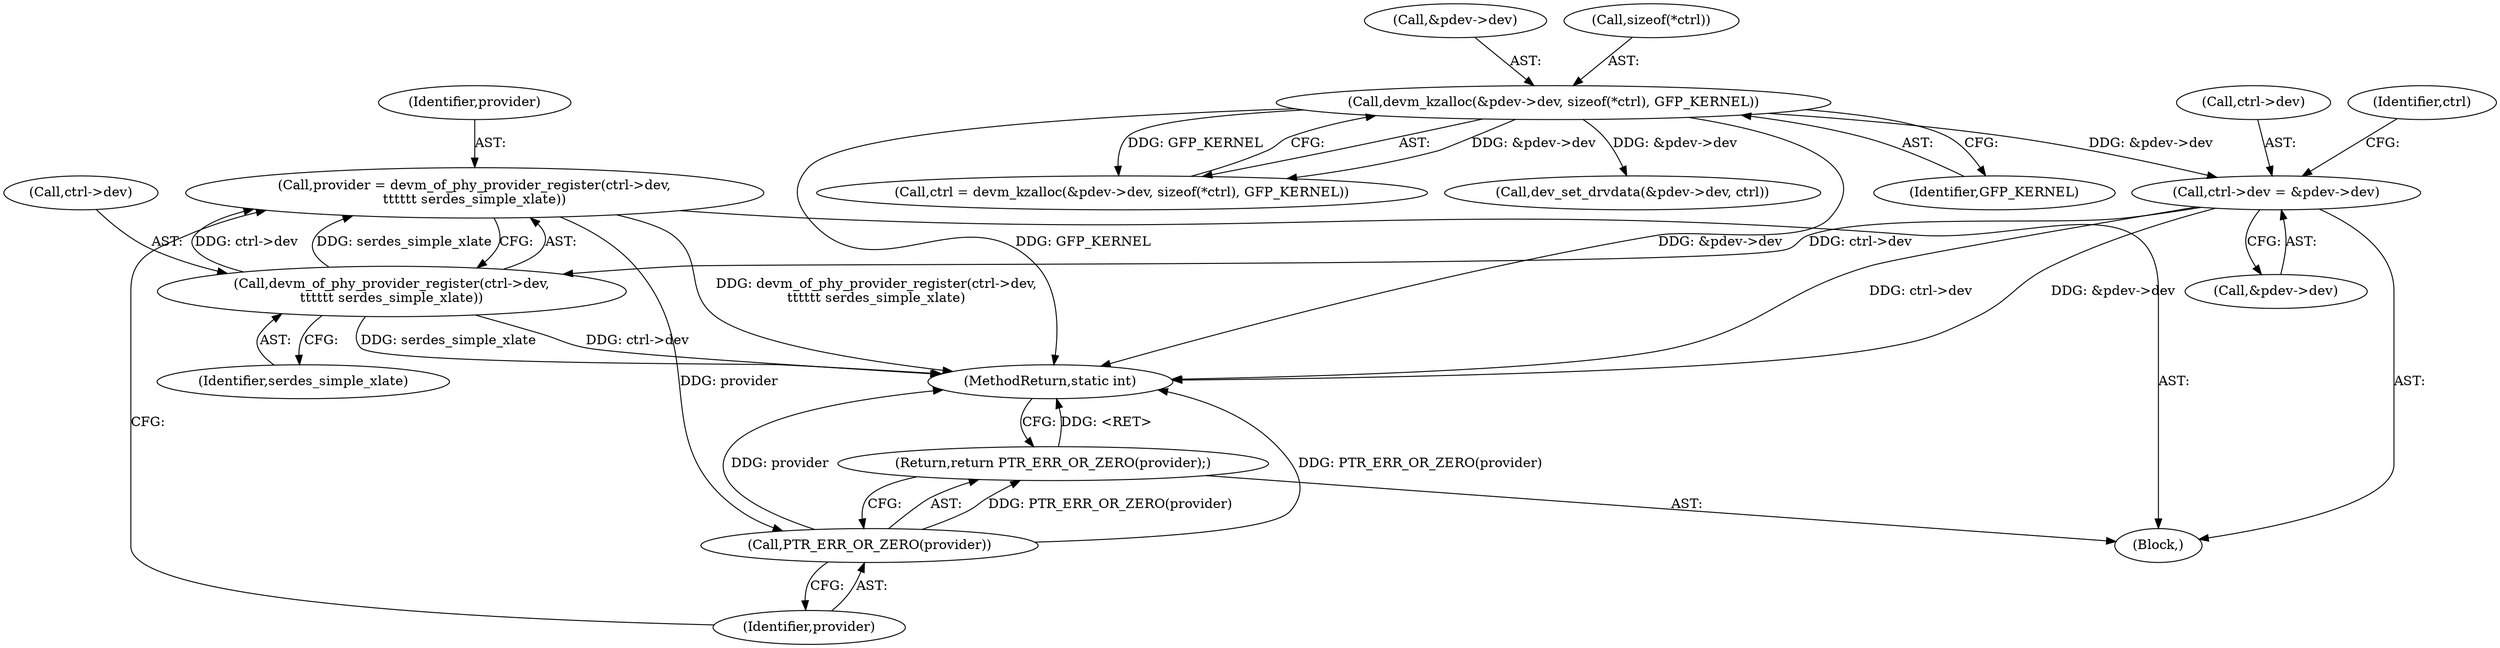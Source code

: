 digraph "0_linux_6acb47d1a318e5b3b7115354ebc4ea060c59d3a1@pointer" {
"1000185" [label="(Call,provider = devm_of_phy_provider_register(ctrl->dev,\n\t\t\t\t\t\t serdes_simple_xlate))"];
"1000187" [label="(Call,devm_of_phy_provider_register(ctrl->dev,\n\t\t\t\t\t\t serdes_simple_xlate))"];
"1000124" [label="(Call,ctrl->dev = &pdev->dev)"];
"1000109" [label="(Call,devm_kzalloc(&pdev->dev, sizeof(*ctrl), GFP_KERNEL))"];
"1000193" [label="(Call,PTR_ERR_OR_ZERO(provider))"];
"1000192" [label="(Return,return PTR_ERR_OR_ZERO(provider);)"];
"1000102" [label="(Block,)"];
"1000193" [label="(Call,PTR_ERR_OR_ZERO(provider))"];
"1000109" [label="(Call,devm_kzalloc(&pdev->dev, sizeof(*ctrl), GFP_KERNEL))"];
"1000186" [label="(Identifier,provider)"];
"1000185" [label="(Call,provider = devm_of_phy_provider_register(ctrl->dev,\n\t\t\t\t\t\t serdes_simple_xlate))"];
"1000134" [label="(Identifier,ctrl)"];
"1000117" [label="(Identifier,GFP_KERNEL)"];
"1000110" [label="(Call,&pdev->dev)"];
"1000192" [label="(Return,return PTR_ERR_OR_ZERO(provider);)"];
"1000107" [label="(Call,ctrl = devm_kzalloc(&pdev->dev, sizeof(*ctrl), GFP_KERNEL))"];
"1000125" [label="(Call,ctrl->dev)"];
"1000124" [label="(Call,ctrl->dev = &pdev->dev)"];
"1000128" [label="(Call,&pdev->dev)"];
"1000195" [label="(MethodReturn,static int)"];
"1000188" [label="(Call,ctrl->dev)"];
"1000179" [label="(Call,dev_set_drvdata(&pdev->dev, ctrl))"];
"1000114" [label="(Call,sizeof(*ctrl))"];
"1000187" [label="(Call,devm_of_phy_provider_register(ctrl->dev,\n\t\t\t\t\t\t serdes_simple_xlate))"];
"1000191" [label="(Identifier,serdes_simple_xlate)"];
"1000194" [label="(Identifier,provider)"];
"1000185" -> "1000102"  [label="AST: "];
"1000185" -> "1000187"  [label="CFG: "];
"1000186" -> "1000185"  [label="AST: "];
"1000187" -> "1000185"  [label="AST: "];
"1000194" -> "1000185"  [label="CFG: "];
"1000185" -> "1000195"  [label="DDG: devm_of_phy_provider_register(ctrl->dev,\n\t\t\t\t\t\t serdes_simple_xlate)"];
"1000187" -> "1000185"  [label="DDG: ctrl->dev"];
"1000187" -> "1000185"  [label="DDG: serdes_simple_xlate"];
"1000185" -> "1000193"  [label="DDG: provider"];
"1000187" -> "1000191"  [label="CFG: "];
"1000188" -> "1000187"  [label="AST: "];
"1000191" -> "1000187"  [label="AST: "];
"1000187" -> "1000195"  [label="DDG: ctrl->dev"];
"1000187" -> "1000195"  [label="DDG: serdes_simple_xlate"];
"1000124" -> "1000187"  [label="DDG: ctrl->dev"];
"1000124" -> "1000102"  [label="AST: "];
"1000124" -> "1000128"  [label="CFG: "];
"1000125" -> "1000124"  [label="AST: "];
"1000128" -> "1000124"  [label="AST: "];
"1000134" -> "1000124"  [label="CFG: "];
"1000124" -> "1000195"  [label="DDG: &pdev->dev"];
"1000124" -> "1000195"  [label="DDG: ctrl->dev"];
"1000109" -> "1000124"  [label="DDG: &pdev->dev"];
"1000109" -> "1000107"  [label="AST: "];
"1000109" -> "1000117"  [label="CFG: "];
"1000110" -> "1000109"  [label="AST: "];
"1000114" -> "1000109"  [label="AST: "];
"1000117" -> "1000109"  [label="AST: "];
"1000107" -> "1000109"  [label="CFG: "];
"1000109" -> "1000195"  [label="DDG: GFP_KERNEL"];
"1000109" -> "1000195"  [label="DDG: &pdev->dev"];
"1000109" -> "1000107"  [label="DDG: &pdev->dev"];
"1000109" -> "1000107"  [label="DDG: GFP_KERNEL"];
"1000109" -> "1000179"  [label="DDG: &pdev->dev"];
"1000193" -> "1000192"  [label="AST: "];
"1000193" -> "1000194"  [label="CFG: "];
"1000194" -> "1000193"  [label="AST: "];
"1000192" -> "1000193"  [label="CFG: "];
"1000193" -> "1000195"  [label="DDG: provider"];
"1000193" -> "1000195"  [label="DDG: PTR_ERR_OR_ZERO(provider)"];
"1000193" -> "1000192"  [label="DDG: PTR_ERR_OR_ZERO(provider)"];
"1000192" -> "1000102"  [label="AST: "];
"1000195" -> "1000192"  [label="CFG: "];
"1000192" -> "1000195"  [label="DDG: <RET>"];
}
